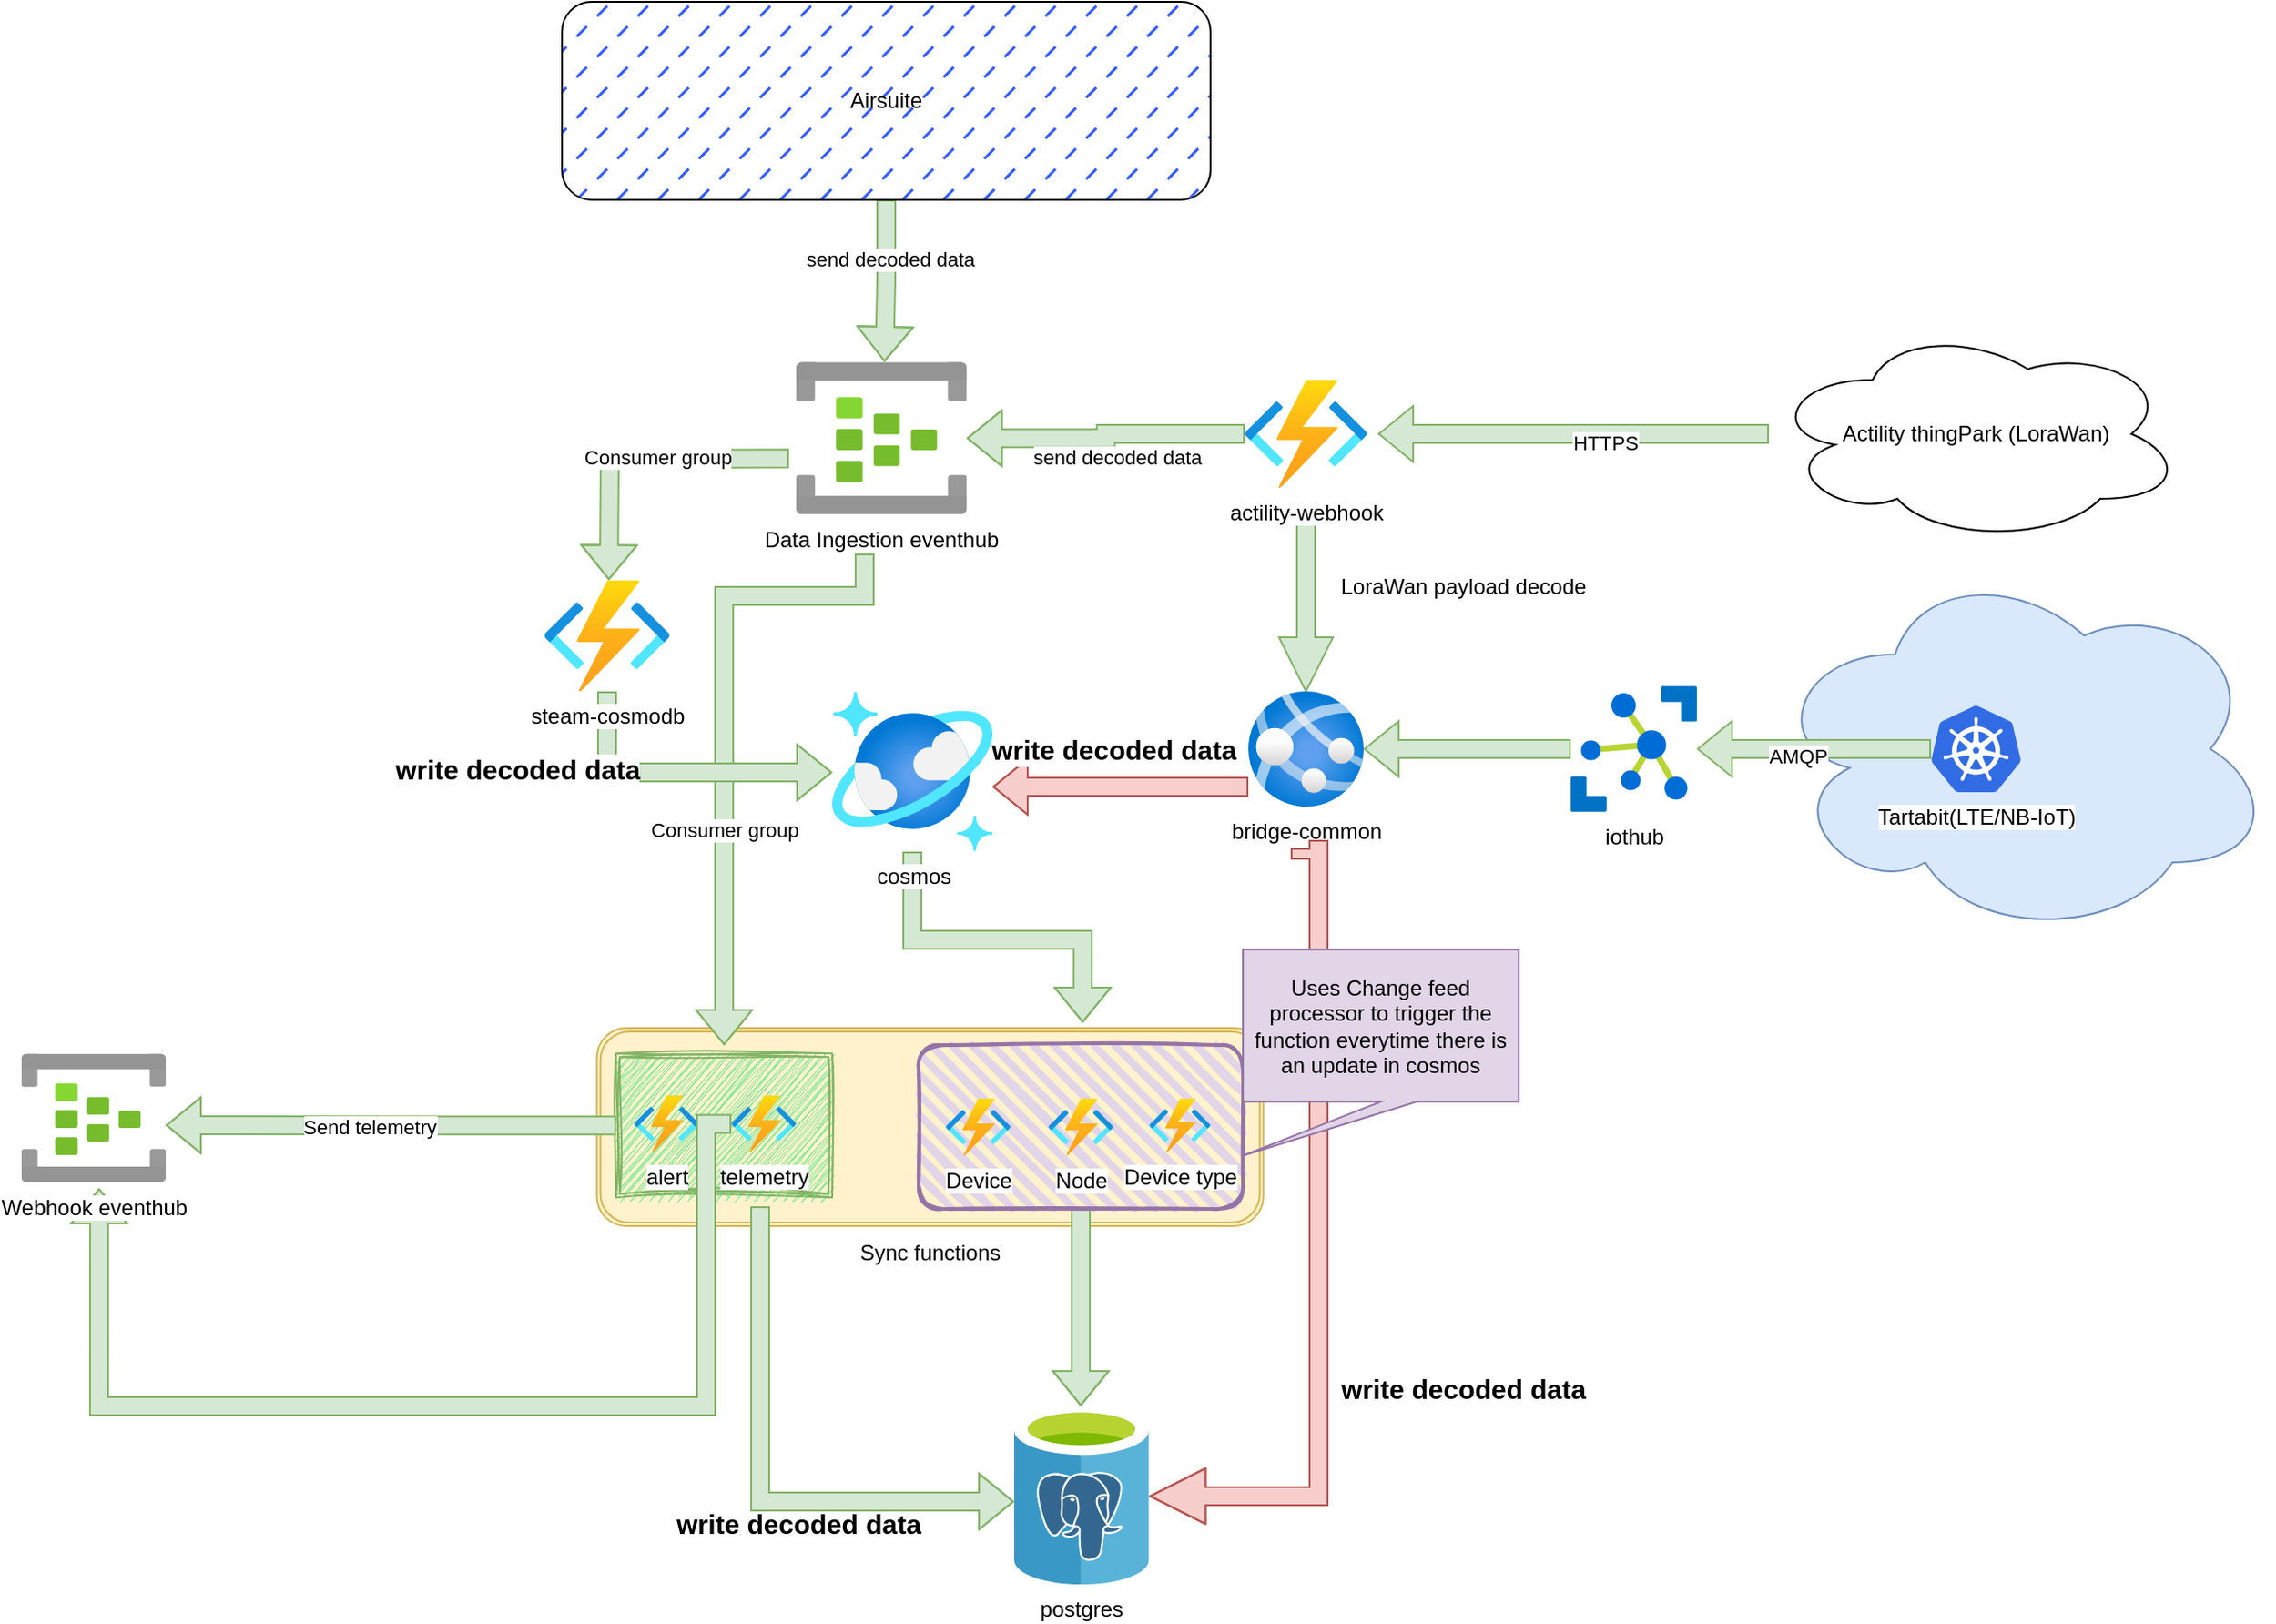 <mxfile version="24.3.1" type="github">
  <diagram name="Page-1" id="HTUhq75xzCdrkmpdIbcB">
    <mxGraphModel dx="2142" dy="769" grid="1" gridSize="10" guides="1" tooltips="1" connect="1" arrows="1" fold="1" page="1" pageScale="1" pageWidth="850" pageHeight="1100" math="0" shadow="0">
      <root>
        <mxCell id="0" />
        <mxCell id="1" parent="0" />
        <mxCell id="mnNxy6jQzhcaSt8DhOdr-73" value="" style="shape=ext;double=1;rounded=1;whiteSpace=wrap;html=1;fillColor=#fff2cc;strokeColor=#d6b656;" vertex="1" parent="1">
          <mxGeometry x="9.33" y="720" width="370" height="110" as="geometry" />
        </mxCell>
        <mxCell id="mnNxy6jQzhcaSt8DhOdr-103" style="edgeStyle=orthogonalEdgeStyle;rounded=0;orthogonalLoop=1;jettySize=auto;html=1;exitX=0.75;exitY=1;exitDx=0;exitDy=0;" edge="1" parent="1" source="mnNxy6jQzhcaSt8DhOdr-94">
          <mxGeometry relative="1" as="geometry">
            <mxPoint x="110" y="814" as="targetPoint" />
          </mxGeometry>
        </mxCell>
        <mxCell id="mnNxy6jQzhcaSt8DhOdr-94" value="" style="shape=ext;double=1;rounded=0;whiteSpace=wrap;html=1;fillColor=#79E896;fillStyle=auto;strokeColor=#82b366;arcSize=7;sketch=1;curveFitting=1;jiggle=2;" vertex="1" parent="1">
          <mxGeometry x="20.0" y="734.12" width="120" height="80" as="geometry" />
        </mxCell>
        <mxCell id="mnNxy6jQzhcaSt8DhOdr-87" style="edgeStyle=orthogonalEdgeStyle;rounded=0;orthogonalLoop=1;jettySize=auto;html=1;entryX=0.729;entryY=-0.027;entryDx=0;entryDy=0;entryPerimeter=0;shape=flexArrow;fillColor=#d5e8d4;strokeColor=#82b366;" edge="1" parent="1" source="mnNxy6jQzhcaSt8DhOdr-5" target="mnNxy6jQzhcaSt8DhOdr-73">
          <mxGeometry relative="1" as="geometry" />
        </mxCell>
        <mxCell id="mnNxy6jQzhcaSt8DhOdr-88" style="edgeStyle=orthogonalEdgeStyle;rounded=0;orthogonalLoop=1;jettySize=auto;html=1;shape=flexArrow;fillColor=#d5e8d4;strokeColor=#82b366;" edge="1" parent="1" source="mnNxy6jQzhcaSt8DhOdr-82" target="mnNxy6jQzhcaSt8DhOdr-6">
          <mxGeometry relative="1" as="geometry">
            <Array as="points">
              <mxPoint x="278" y="910" />
              <mxPoint x="278" y="910" />
            </Array>
          </mxGeometry>
        </mxCell>
        <mxCell id="mnNxy6jQzhcaSt8DhOdr-82" value="" style="rounded=1;whiteSpace=wrap;html=1;strokeWidth=2;fillWeight=4;hachureGap=8;hachureAngle=45;fillColor=#e1d5e7;sketch=1;strokeColor=#9673a6;" vertex="1" parent="1">
          <mxGeometry x="188" y="729.56" width="180" height="90.88" as="geometry" />
        </mxCell>
        <mxCell id="mnNxy6jQzhcaSt8DhOdr-34" style="edgeStyle=orthogonalEdgeStyle;rounded=0;orthogonalLoop=1;jettySize=auto;html=1;fillColor=#d5e8d4;strokeColor=#82b366;shape=arrow;" edge="1" parent="1" target="mnNxy6jQzhcaSt8DhOdr-2">
          <mxGeometry relative="1" as="geometry">
            <mxPoint x="403" y="430" as="sourcePoint" />
            <mxPoint x="460" y="270" as="targetPoint" />
            <Array as="points" />
          </mxGeometry>
        </mxCell>
        <mxCell id="mnNxy6jQzhcaSt8DhOdr-14" value="" style="ellipse;shape=cloud;whiteSpace=wrap;html=1;fillColor=#dae8fc;strokeColor=#6c8ebf;" vertex="1" parent="1">
          <mxGeometry x="660" y="460" width="280" height="210" as="geometry" />
        </mxCell>
        <mxCell id="mnNxy6jQzhcaSt8DhOdr-3" style="edgeStyle=orthogonalEdgeStyle;rounded=0;orthogonalLoop=1;jettySize=auto;html=1;shape=flexArrow;fillColor=#d5e8d4;strokeColor=#82b366;" edge="1" parent="1" source="mnNxy6jQzhcaSt8DhOdr-1" target="mnNxy6jQzhcaSt8DhOdr-2">
          <mxGeometry relative="1" as="geometry" />
        </mxCell>
        <mxCell id="mnNxy6jQzhcaSt8DhOdr-1" value="iothub" style="image;sketch=0;aspect=fixed;html=1;points=[];align=center;fontSize=12;image=img/lib/mscae/Azure_IoT_Hub.svg;strokeColor=#0A0A0A;" vertex="1" parent="1">
          <mxGeometry x="550" y="530" width="70" height="70" as="geometry" />
        </mxCell>
        <mxCell id="mnNxy6jQzhcaSt8DhOdr-2" value="bridge-common" style="image;aspect=fixed;html=1;points=[];align=center;fontSize=12;image=img/lib/azure2/containers/App_Services.svg;" vertex="1" parent="1">
          <mxGeometry x="371" y="533" width="64" height="64" as="geometry" />
        </mxCell>
        <mxCell id="mnNxy6jQzhcaSt8DhOdr-92" style="edgeStyle=orthogonalEdgeStyle;rounded=0;orthogonalLoop=1;jettySize=auto;html=1;shape=flexArrow;fillColor=#d5e8d4;strokeColor=#82b366;" edge="1" parent="1">
          <mxGeometry relative="1" as="geometry">
            <mxPoint x="16" y="471.24" as="targetPoint" />
            <mxPoint x="116" y="403.64" as="sourcePoint" />
          </mxGeometry>
        </mxCell>
        <mxCell id="mnNxy6jQzhcaSt8DhOdr-96" value="Consumer group" style="edgeLabel;html=1;align=center;verticalAlign=middle;resizable=0;points=[];" vertex="1" connectable="0" parent="mnNxy6jQzhcaSt8DhOdr-92">
          <mxGeometry x="-0.126" y="-1" relative="1" as="geometry">
            <mxPoint as="offset" />
          </mxGeometry>
        </mxCell>
        <mxCell id="mnNxy6jQzhcaSt8DhOdr-98" style="edgeStyle=orthogonalEdgeStyle;rounded=0;orthogonalLoop=1;jettySize=auto;html=1;exitX=0.507;exitY=1.026;exitDx=0;exitDy=0;exitPerimeter=0;shape=flexArrow;fillColor=#d5e8d4;strokeColor=#82b366;" edge="1" parent="1">
          <mxGeometry relative="1" as="geometry">
            <mxPoint x="80" y="729.56" as="targetPoint" />
            <mxPoint x="157.998" y="456.544" as="sourcePoint" />
            <Array as="points">
              <mxPoint x="158" y="480" />
              <mxPoint x="80" y="480" />
            </Array>
          </mxGeometry>
        </mxCell>
        <mxCell id="mnNxy6jQzhcaSt8DhOdr-4" value="Data Ingestion eventhub" style="image;aspect=fixed;html=1;points=[];align=center;fontSize=12;image=img/lib/azure2/analytics/Event_Hubs.svg;" vertex="1" parent="1">
          <mxGeometry x="120" y="350" width="94.67" height="84.78" as="geometry" />
        </mxCell>
        <mxCell id="mnNxy6jQzhcaSt8DhOdr-26" style="edgeStyle=orthogonalEdgeStyle;rounded=0;orthogonalLoop=1;jettySize=auto;html=1;shape=flexArrow;fillColor=#d5e8d4;strokeColor=#82b366;" edge="1" parent="1" source="mnNxy6jQzhcaSt8DhOdr-9" target="mnNxy6jQzhcaSt8DhOdr-4">
          <mxGeometry relative="1" as="geometry">
            <mxPoint x="150" y="440" as="targetPoint" />
          </mxGeometry>
        </mxCell>
        <mxCell id="mnNxy6jQzhcaSt8DhOdr-27" value="send decoded data" style="edgeLabel;html=1;align=center;verticalAlign=middle;resizable=0;points=[];" vertex="1" connectable="0" parent="mnNxy6jQzhcaSt8DhOdr-26">
          <mxGeometry x="0.141" y="2" relative="1" as="geometry">
            <mxPoint x="16" y="8" as="offset" />
          </mxGeometry>
        </mxCell>
        <mxCell id="mnNxy6jQzhcaSt8DhOdr-9" value="actility-webhook" style="image;aspect=fixed;html=1;points=[];align=center;fontSize=12;image=img/lib/azure2/iot/Function_Apps.svg;" vertex="1" parent="1">
          <mxGeometry x="369" y="360" width="68" height="60" as="geometry" />
        </mxCell>
        <mxCell id="mnNxy6jQzhcaSt8DhOdr-13" style="edgeStyle=orthogonalEdgeStyle;rounded=0;orthogonalLoop=1;jettySize=auto;html=1;shape=flexArrow;fillColor=#d5e8d4;strokeColor=#82b366;" edge="1" parent="1" source="mnNxy6jQzhcaSt8DhOdr-10" target="mnNxy6jQzhcaSt8DhOdr-1">
          <mxGeometry relative="1" as="geometry" />
        </mxCell>
        <mxCell id="mnNxy6jQzhcaSt8DhOdr-17" value="AMQP" style="edgeLabel;html=1;align=center;verticalAlign=middle;resizable=0;points=[];" vertex="1" connectable="0" parent="mnNxy6jQzhcaSt8DhOdr-13">
          <mxGeometry x="0.145" y="4" relative="1" as="geometry">
            <mxPoint as="offset" />
          </mxGeometry>
        </mxCell>
        <mxCell id="mnNxy6jQzhcaSt8DhOdr-10" value="Tartabit(LTE/NB-IoT)" style="image;sketch=0;aspect=fixed;html=1;points=[];align=center;fontSize=12;image=img/lib/mscae/Kubernetes.svg;" vertex="1" parent="1">
          <mxGeometry x="750" y="541" width="50" height="48" as="geometry" />
        </mxCell>
        <mxCell id="mnNxy6jQzhcaSt8DhOdr-15" value="Actility thingPark (LoraWan)" style="ellipse;shape=cloud;whiteSpace=wrap;html=1;" vertex="1" parent="1">
          <mxGeometry x="660" y="330" width="230" height="120" as="geometry" />
        </mxCell>
        <mxCell id="mnNxy6jQzhcaSt8DhOdr-16" style="edgeStyle=orthogonalEdgeStyle;rounded=0;orthogonalLoop=1;jettySize=auto;html=1;entryX=1.088;entryY=0.5;entryDx=0;entryDy=0;entryPerimeter=0;shape=flexArrow;fillColor=#d5e8d4;strokeColor=#82b366;" edge="1" parent="1" source="mnNxy6jQzhcaSt8DhOdr-15" target="mnNxy6jQzhcaSt8DhOdr-9">
          <mxGeometry relative="1" as="geometry" />
        </mxCell>
        <mxCell id="mnNxy6jQzhcaSt8DhOdr-18" value="HTTPS" style="edgeLabel;html=1;align=center;verticalAlign=middle;resizable=0;points=[];" vertex="1" connectable="0" parent="mnNxy6jQzhcaSt8DhOdr-16">
          <mxGeometry x="-0.163" y="5" relative="1" as="geometry">
            <mxPoint as="offset" />
          </mxGeometry>
        </mxCell>
        <mxCell id="mnNxy6jQzhcaSt8DhOdr-23" value="LoraWan payload decode" style="text;html=1;align=center;verticalAlign=middle;resizable=0;points=[];autosize=1;strokeColor=none;fillColor=none;" vertex="1" parent="1">
          <mxGeometry x="410" y="460" width="160" height="30" as="geometry" />
        </mxCell>
        <mxCell id="mnNxy6jQzhcaSt8DhOdr-37" value="Device" style="image;aspect=fixed;html=1;points=[];align=center;fontSize=12;image=img/lib/azure2/iot/Function_Apps.svg;" vertex="1" parent="1">
          <mxGeometry x="203" y="759.12" width="36" height="31.76" as="geometry" />
        </mxCell>
        <mxCell id="mnNxy6jQzhcaSt8DhOdr-53" style="edgeStyle=orthogonalEdgeStyle;rounded=0;orthogonalLoop=1;jettySize=auto;html=1;shape=flexArrow;fillColor=#d5e8d4;strokeColor=#82b366;" edge="1" parent="1" source="mnNxy6jQzhcaSt8DhOdr-52">
          <mxGeometry relative="1" as="geometry">
            <mxPoint x="169" y="350" as="targetPoint" />
          </mxGeometry>
        </mxCell>
        <mxCell id="mnNxy6jQzhcaSt8DhOdr-60" value="send decoded data" style="edgeLabel;html=1;align=center;verticalAlign=middle;resizable=0;points=[];" vertex="1" connectable="0" parent="mnNxy6jQzhcaSt8DhOdr-53">
          <mxGeometry x="-0.271" y="2" relative="1" as="geometry">
            <mxPoint as="offset" />
          </mxGeometry>
        </mxCell>
        <mxCell id="mnNxy6jQzhcaSt8DhOdr-52" value="Airsuite" style="rounded=1;whiteSpace=wrap;html=1;gradientColor=none;fillStyle=dashed;fillColor=#335CFF;" vertex="1" parent="1">
          <mxGeometry x="-10" y="150" width="360" height="110" as="geometry" />
        </mxCell>
        <mxCell id="mnNxy6jQzhcaSt8DhOdr-63" value="" style="edgeStyle=orthogonalEdgeStyle;rounded=0;orthogonalLoop=1;jettySize=auto;html=1;shape=flexArrow;fillColor=#f8cecc;strokeColor=#b85450;" edge="1" parent="1" source="mnNxy6jQzhcaSt8DhOdr-2" target="mnNxy6jQzhcaSt8DhOdr-5">
          <mxGeometry relative="1" as="geometry">
            <mxPoint x="400" y="597" as="sourcePoint" />
            <mxPoint x="-45" y="646" as="targetPoint" />
            <Array as="points">
              <mxPoint x="340" y="586" />
              <mxPoint x="340" y="586" />
            </Array>
          </mxGeometry>
        </mxCell>
        <mxCell id="mnNxy6jQzhcaSt8DhOdr-65" value="&lt;b&gt;write decoded data&lt;/b&gt;" style="edgeLabel;html=1;align=center;verticalAlign=middle;resizable=0;points=[];fontSize=15;" vertex="1" connectable="0" parent="mnNxy6jQzhcaSt8DhOdr-63">
          <mxGeometry x="0.162" y="-4" relative="1" as="geometry">
            <mxPoint x="7" y="-17" as="offset" />
          </mxGeometry>
        </mxCell>
        <mxCell id="mnNxy6jQzhcaSt8DhOdr-5" value="cosmos" style="image;aspect=fixed;html=1;points=[];align=center;fontSize=12;image=img/lib/azure2/databases/Azure_Cosmos_DB.svg;" vertex="1" parent="1">
          <mxGeometry x="140" y="533" width="89" height="89" as="geometry" />
        </mxCell>
        <mxCell id="mnNxy6jQzhcaSt8DhOdr-93" style="edgeStyle=orthogonalEdgeStyle;rounded=0;orthogonalLoop=1;jettySize=auto;html=1;shape=flexArrow;fillColor=#d5e8d4;strokeColor=#82b366;" edge="1" parent="1" source="mnNxy6jQzhcaSt8DhOdr-71" target="mnNxy6jQzhcaSt8DhOdr-5">
          <mxGeometry relative="1" as="geometry">
            <Array as="points">
              <mxPoint x="15" y="578" />
            </Array>
          </mxGeometry>
        </mxCell>
        <mxCell id="mnNxy6jQzhcaSt8DhOdr-71" value="steam-cosmodb" style="image;aspect=fixed;html=1;points=[];align=center;fontSize=12;image=img/lib/azure2/iot/Function_Apps.svg;" vertex="1" parent="1">
          <mxGeometry x="-20" y="471.24" width="70" height="61.76" as="geometry" />
        </mxCell>
        <mxCell id="mnNxy6jQzhcaSt8DhOdr-74" value="Sync functions" style="text;html=1;align=center;verticalAlign=middle;resizable=0;points=[];autosize=1;strokeColor=none;fillColor=none;" vertex="1" parent="1">
          <mxGeometry x="144.17" y="830" width="100" height="30" as="geometry" />
        </mxCell>
        <mxCell id="mnNxy6jQzhcaSt8DhOdr-76" value="Node" style="image;aspect=fixed;html=1;points=[];align=center;fontSize=12;image=img/lib/azure2/iot/Function_Apps.svg;" vertex="1" parent="1">
          <mxGeometry x="260" y="759.12" width="36" height="31.76" as="geometry" />
        </mxCell>
        <mxCell id="mnNxy6jQzhcaSt8DhOdr-78" value="Device type" style="image;aspect=fixed;html=1;points=[];align=center;fontSize=12;image=img/lib/azure2/iot/Function_Apps.svg;" vertex="1" parent="1">
          <mxGeometry x="315.99" y="759.12" width="34.01" height="30" as="geometry" />
        </mxCell>
        <mxCell id="mnNxy6jQzhcaSt8DhOdr-79" value="telemetry" style="image;aspect=fixed;html=1;points=[];align=center;fontSize=12;image=img/lib/azure2/iot/Function_Apps.svg;" vertex="1" parent="1">
          <mxGeometry x="84" y="757.36" width="36" height="31.76" as="geometry" />
        </mxCell>
        <mxCell id="mnNxy6jQzhcaSt8DhOdr-81" value="alert" style="image;aspect=fixed;html=1;points=[];align=center;fontSize=12;image=img/lib/azure2/iot/Function_Apps.svg;" vertex="1" parent="1">
          <mxGeometry x="30" y="757.36" width="36" height="31.76" as="geometry" />
        </mxCell>
        <mxCell id="mnNxy6jQzhcaSt8DhOdr-89" value="" style="edgeStyle=orthogonalEdgeStyle;rounded=0;orthogonalLoop=1;jettySize=auto;html=1;shape=flexArrow;fillColor=#f8cecc;strokeColor=#b85450;width=10;endSize=9.92;" edge="1" parent="1">
          <mxGeometry relative="1" as="geometry">
            <mxPoint x="400" y="620" as="sourcePoint" />
            <mxPoint x="315.99" y="980" as="targetPoint" />
            <Array as="points">
              <mxPoint x="400" y="621" />
              <mxPoint x="410" y="621" />
              <mxPoint x="410" y="980" />
            </Array>
          </mxGeometry>
        </mxCell>
        <mxCell id="mnNxy6jQzhcaSt8DhOdr-91" value="&lt;b&gt;write decoded data&lt;/b&gt;" style="edgeLabel;html=1;align=center;verticalAlign=middle;resizable=0;points=[];textShadow=0;labelBackgroundColor=none;fontSize=15;" vertex="1" connectable="0" parent="mnNxy6jQzhcaSt8DhOdr-89">
          <mxGeometry x="0.638" y="-2" relative="1" as="geometry">
            <mxPoint x="90" y="-58" as="offset" />
          </mxGeometry>
        </mxCell>
        <mxCell id="mnNxy6jQzhcaSt8DhOdr-6" value="postgres" style="image;sketch=0;aspect=fixed;html=1;points=[];align=center;fontSize=12;image=img/lib/mscae/Azure_Database_for_PostgreSQL_servers.svg;" vertex="1" parent="1">
          <mxGeometry x="240.75" y="930" width="75.24" height="99" as="geometry" />
        </mxCell>
        <mxCell id="mnNxy6jQzhcaSt8DhOdr-67" value="Uses Change feed processor to trigger the function everytime there is an update in cosmos" style="shape=callout;whiteSpace=wrap;html=1;perimeter=calloutPerimeter;position2=0;fillColor=#e1d5e7;strokeColor=#9673a6;" vertex="1" parent="1">
          <mxGeometry x="368" y="676.32" width="153.12" height="114.56" as="geometry" />
        </mxCell>
        <mxCell id="mnNxy6jQzhcaSt8DhOdr-95" value="&lt;b&gt;&lt;font style=&quot;font-size: 15px;&quot;&gt;write decoded data&lt;/font&gt;&lt;/b&gt;" style="edgeLabel;html=1;align=center;verticalAlign=middle;resizable=0;points=[];" vertex="1" connectable="0" parent="1">
          <mxGeometry x="-30" y="577.5" as="geometry">
            <mxPoint x="-5" y="-2" as="offset" />
          </mxGeometry>
        </mxCell>
        <mxCell id="mnNxy6jQzhcaSt8DhOdr-99" value="Consumer group" style="edgeLabel;html=1;align=center;verticalAlign=middle;resizable=0;points=[];" vertex="1" connectable="0" parent="1">
          <mxGeometry x="79.996" y="609.997" as="geometry" />
        </mxCell>
        <mxCell id="mnNxy6jQzhcaSt8DhOdr-102" style="edgeStyle=orthogonalEdgeStyle;rounded=0;orthogonalLoop=1;jettySize=auto;html=1;entryX=0.003;entryY=0.535;entryDx=0;entryDy=0;entryPerimeter=0;shape=flexArrow;fillColor=#d5e8d4;strokeColor=#82b366;" edge="1" parent="1" target="mnNxy6jQzhcaSt8DhOdr-6">
          <mxGeometry relative="1" as="geometry">
            <mxPoint x="100" y="819" as="sourcePoint" />
            <Array as="points">
              <mxPoint x="100" y="819" />
              <mxPoint x="100" y="983" />
            </Array>
          </mxGeometry>
        </mxCell>
        <mxCell id="mnNxy6jQzhcaSt8DhOdr-104" value="&lt;b&gt;&lt;font style=&quot;font-size: 15px;&quot;&gt;write decoded data&lt;/font&gt;&lt;/b&gt;" style="edgeLabel;html=1;align=center;verticalAlign=middle;resizable=0;points=[];textShadow=0;labelBackgroundColor=none;" vertex="1" connectable="0" parent="1">
          <mxGeometry x="410" y="890" as="geometry">
            <mxPoint x="-289" y="105" as="offset" />
          </mxGeometry>
        </mxCell>
        <mxCell id="mnNxy6jQzhcaSt8DhOdr-105" style="edgeStyle=orthogonalEdgeStyle;rounded=0;orthogonalLoop=1;jettySize=auto;html=1;entryX=1;entryY=0.557;entryDx=0;entryDy=0;entryPerimeter=0;shape=flexArrow;fillColor=#d5e8d4;strokeColor=#82b366;" edge="1" parent="1" source="mnNxy6jQzhcaSt8DhOdr-94" target="mnNxy6jQzhcaSt8DhOdr-62">
          <mxGeometry relative="1" as="geometry" />
        </mxCell>
        <mxCell id="mnNxy6jQzhcaSt8DhOdr-107" value="Send telemetry" style="edgeLabel;html=1;align=center;verticalAlign=middle;resizable=0;points=[];" vertex="1" connectable="0" parent="mnNxy6jQzhcaSt8DhOdr-105">
          <mxGeometry x="0.096" y="1" relative="1" as="geometry">
            <mxPoint as="offset" />
          </mxGeometry>
        </mxCell>
        <mxCell id="mnNxy6jQzhcaSt8DhOdr-108" style="edgeStyle=orthogonalEdgeStyle;rounded=0;orthogonalLoop=1;jettySize=auto;html=1;entryX=0.538;entryY=1.045;entryDx=0;entryDy=0;entryPerimeter=0;shape=flexArrow;fillColor=#d5e8d4;strokeColor=#82b366;" edge="1" parent="1" source="mnNxy6jQzhcaSt8DhOdr-79" target="mnNxy6jQzhcaSt8DhOdr-62">
          <mxGeometry relative="1" as="geometry">
            <Array as="points">
              <mxPoint x="70" y="773" />
              <mxPoint x="70" y="930" />
              <mxPoint x="-267" y="930" />
            </Array>
          </mxGeometry>
        </mxCell>
        <mxCell id="mnNxy6jQzhcaSt8DhOdr-62" value="Webhook eventhub" style="image;aspect=fixed;html=1;points=[];align=center;fontSize=12;image=img/lib/azure2/analytics/Event_Hubs.svg;" vertex="1" parent="1">
          <mxGeometry x="-310" y="734.12" width="80" height="71.65" as="geometry" />
        </mxCell>
      </root>
    </mxGraphModel>
  </diagram>
</mxfile>
